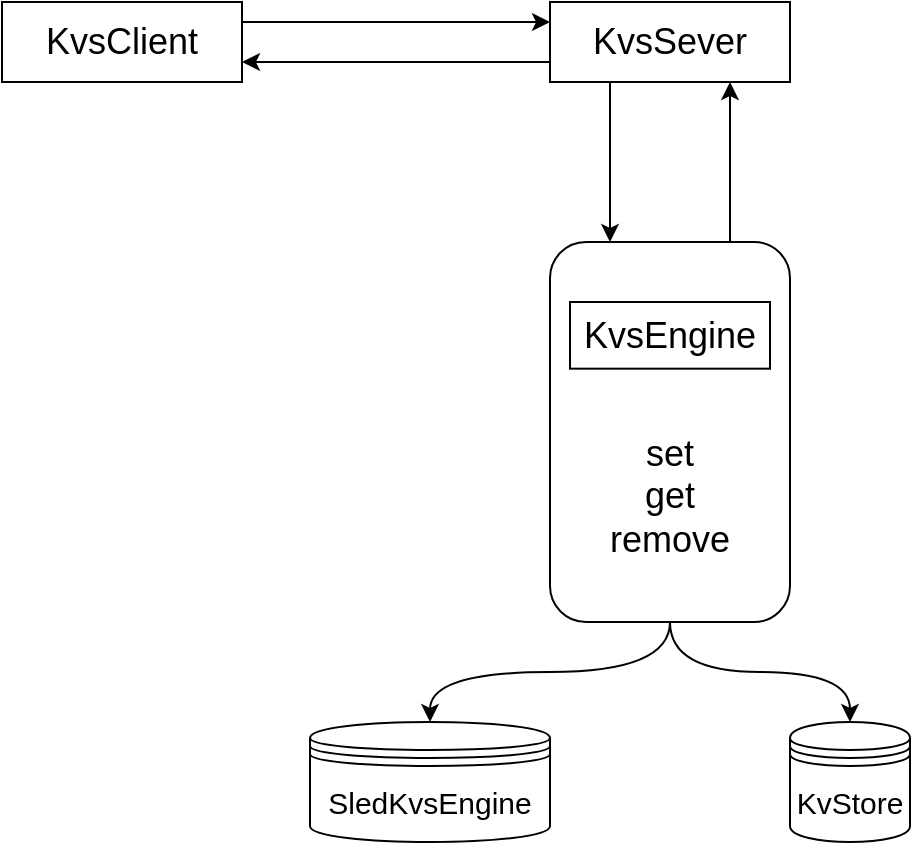 <mxfile>
    <diagram id="NnsXx7Dr3Ushm3_atiIQ" name="第 1 页">
        <mxGraphModel dx="517" dy="492" grid="1" gridSize="10" guides="1" tooltips="1" connect="1" arrows="1" fold="1" page="1" pageScale="1" pageWidth="827" pageHeight="1169" math="0" shadow="0">
            <root>
                <mxCell id="0"/>
                <mxCell id="1" parent="0"/>
                <mxCell id="17" style="edgeStyle=orthogonalEdgeStyle;curved=1;html=1;entryX=0;entryY=0.25;entryDx=0;entryDy=0;fontSize=15;exitX=1;exitY=0.25;exitDx=0;exitDy=0;" parent="1" source="2" target="3" edge="1">
                    <mxGeometry relative="1" as="geometry"/>
                </mxCell>
                <mxCell id="2" value="&lt;font style=&quot;font-size: 18px&quot;&gt;KvsClient&lt;/font&gt;" style="rounded=0;whiteSpace=wrap;html=1;" parent="1" vertex="1">
                    <mxGeometry x="80" y="160" width="120" height="40" as="geometry"/>
                </mxCell>
                <mxCell id="15" style="edgeStyle=orthogonalEdgeStyle;curved=1;html=1;entryX=0.25;entryY=0;entryDx=0;entryDy=0;fontSize=15;exitX=0.25;exitY=1;exitDx=0;exitDy=0;" parent="1" source="3" target="5" edge="1">
                    <mxGeometry relative="1" as="geometry"/>
                </mxCell>
                <mxCell id="18" style="edgeStyle=orthogonalEdgeStyle;curved=1;html=1;entryX=1;entryY=0.75;entryDx=0;entryDy=0;fontSize=15;exitX=0;exitY=0.75;exitDx=0;exitDy=0;" parent="1" source="3" target="2" edge="1">
                    <mxGeometry relative="1" as="geometry"/>
                </mxCell>
                <mxCell id="3" value="&lt;font style=&quot;font-size: 18px&quot;&gt;KvsSever&lt;/font&gt;" style="rounded=0;whiteSpace=wrap;html=1;" parent="1" vertex="1">
                    <mxGeometry x="354" y="160" width="120" height="40" as="geometry"/>
                </mxCell>
                <mxCell id="8" value="" style="group" parent="1" vertex="1" connectable="0">
                    <mxGeometry x="354" y="280" width="120" height="190" as="geometry"/>
                </mxCell>
                <mxCell id="5" value="&lt;br&gt;&lt;br&gt;&lt;br&gt;set&lt;br&gt;get&lt;br&gt;remove" style="rounded=1;whiteSpace=wrap;html=1;fontSize=18;" parent="8" vertex="1">
                    <mxGeometry width="120" height="190" as="geometry"/>
                </mxCell>
                <mxCell id="4" value="&lt;font style=&quot;font-size: 18px&quot;&gt;KvsEngine&lt;/font&gt;" style="rounded=0;whiteSpace=wrap;html=1;" parent="8" vertex="1">
                    <mxGeometry x="10" y="30.002" width="100" height="33.333" as="geometry"/>
                </mxCell>
                <mxCell id="11" value="&lt;font style=&quot;font-size: 15px&quot;&gt;SledKvsEngine&lt;/font&gt;" style="shape=datastore;whiteSpace=wrap;html=1;fontSize=18;" parent="1" vertex="1">
                    <mxGeometry x="234" y="520" width="120" height="60" as="geometry"/>
                </mxCell>
                <mxCell id="12" value="&lt;font style=&quot;font-size: 15px&quot;&gt;KvStore&lt;/font&gt;" style="shape=datastore;whiteSpace=wrap;html=1;fontSize=18;" parent="1" vertex="1">
                    <mxGeometry x="474" y="520" width="60" height="60" as="geometry"/>
                </mxCell>
                <mxCell id="13" style="edgeStyle=orthogonalEdgeStyle;html=1;entryX=0.5;entryY=0;entryDx=0;entryDy=0;fontSize=15;curved=1;" parent="1" source="5" target="11" edge="1">
                    <mxGeometry relative="1" as="geometry"/>
                </mxCell>
                <mxCell id="14" style="edgeStyle=orthogonalEdgeStyle;html=1;entryX=0.5;entryY=0;entryDx=0;entryDy=0;fontSize=15;curved=1;" parent="1" source="5" target="12" edge="1">
                    <mxGeometry relative="1" as="geometry"/>
                </mxCell>
                <mxCell id="16" style="edgeStyle=orthogonalEdgeStyle;curved=1;html=1;entryX=0.75;entryY=1;entryDx=0;entryDy=0;fontSize=15;exitX=0.75;exitY=0;exitDx=0;exitDy=0;" parent="1" source="5" target="3" edge="1">
                    <mxGeometry relative="1" as="geometry"/>
                </mxCell>
            </root>
        </mxGraphModel>
    </diagram>
</mxfile>